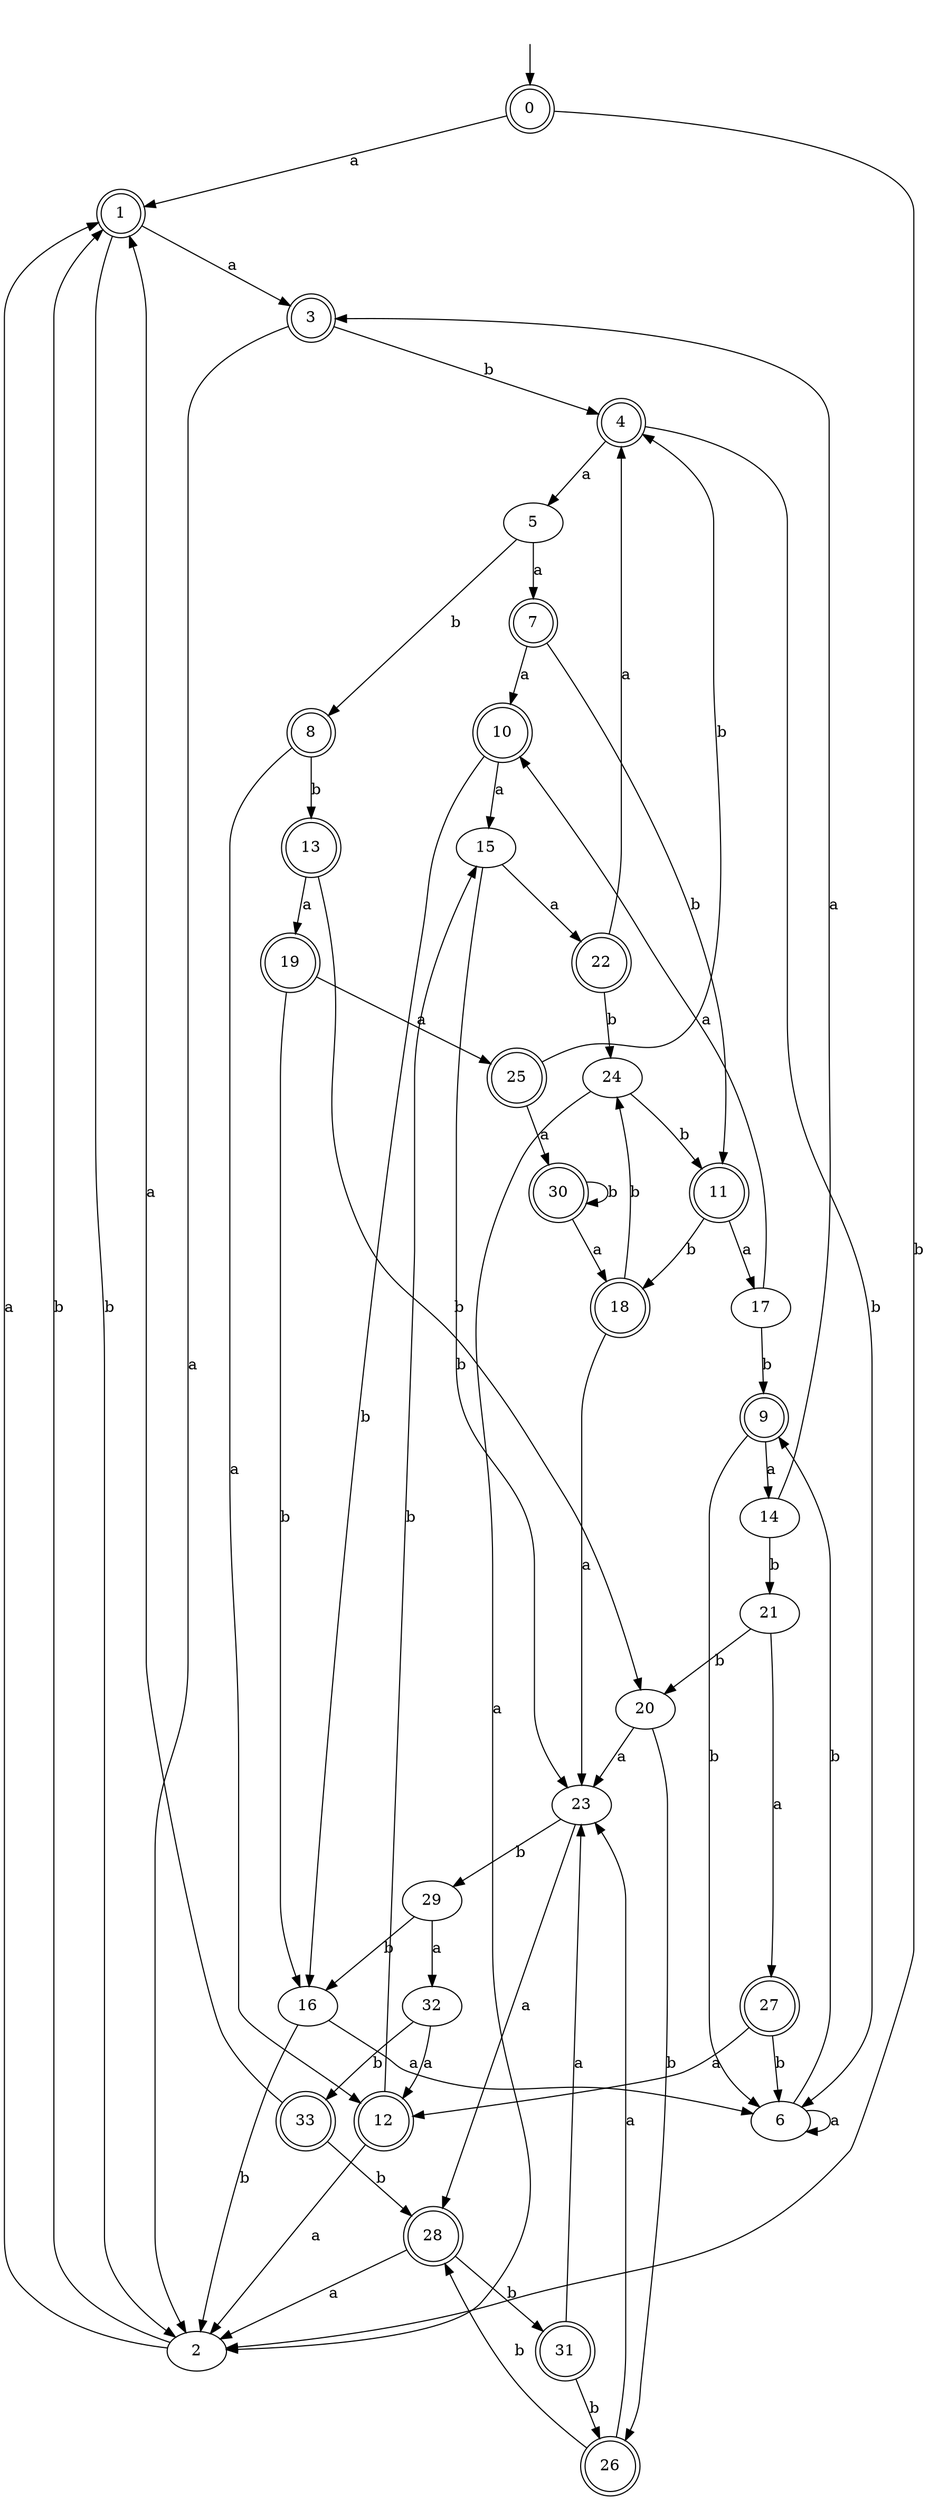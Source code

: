 digraph RandomDFA {
  __start0 [label="", shape=none];
  __start0 -> 0 [label=""];
  0 [shape=circle] [shape=doublecircle]
  0 -> 1 [label="a"]
  0 -> 2 [label="b"]
  1 [shape=doublecircle]
  1 -> 3 [label="a"]
  1 -> 2 [label="b"]
  2
  2 -> 1 [label="a"]
  2 -> 1 [label="b"]
  3 [shape=doublecircle]
  3 -> 2 [label="a"]
  3 -> 4 [label="b"]
  4 [shape=doublecircle]
  4 -> 5 [label="a"]
  4 -> 6 [label="b"]
  5
  5 -> 7 [label="a"]
  5 -> 8 [label="b"]
  6
  6 -> 6 [label="a"]
  6 -> 9 [label="b"]
  7 [shape=doublecircle]
  7 -> 10 [label="a"]
  7 -> 11 [label="b"]
  8 [shape=doublecircle]
  8 -> 12 [label="a"]
  8 -> 13 [label="b"]
  9 [shape=doublecircle]
  9 -> 14 [label="a"]
  9 -> 6 [label="b"]
  10 [shape=doublecircle]
  10 -> 15 [label="a"]
  10 -> 16 [label="b"]
  11 [shape=doublecircle]
  11 -> 17 [label="a"]
  11 -> 18 [label="b"]
  12 [shape=doublecircle]
  12 -> 2 [label="a"]
  12 -> 15 [label="b"]
  13 [shape=doublecircle]
  13 -> 19 [label="a"]
  13 -> 20 [label="b"]
  14
  14 -> 3 [label="a"]
  14 -> 21 [label="b"]
  15
  15 -> 22 [label="a"]
  15 -> 23 [label="b"]
  16
  16 -> 6 [label="a"]
  16 -> 2 [label="b"]
  17
  17 -> 10 [label="a"]
  17 -> 9 [label="b"]
  18 [shape=doublecircle]
  18 -> 23 [label="a"]
  18 -> 24 [label="b"]
  19 [shape=doublecircle]
  19 -> 25 [label="a"]
  19 -> 16 [label="b"]
  20
  20 -> 23 [label="a"]
  20 -> 26 [label="b"]
  21
  21 -> 27 [label="a"]
  21 -> 20 [label="b"]
  22 [shape=doublecircle]
  22 -> 4 [label="a"]
  22 -> 24 [label="b"]
  23
  23 -> 28 [label="a"]
  23 -> 29 [label="b"]
  24
  24 -> 2 [label="a"]
  24 -> 11 [label="b"]
  25 [shape=doublecircle]
  25 -> 30 [label="a"]
  25 -> 4 [label="b"]
  26 [shape=doublecircle]
  26 -> 23 [label="a"]
  26 -> 28 [label="b"]
  27 [shape=doublecircle]
  27 -> 12 [label="a"]
  27 -> 6 [label="b"]
  28 [shape=doublecircle]
  28 -> 2 [label="a"]
  28 -> 31 [label="b"]
  29
  29 -> 32 [label="a"]
  29 -> 16 [label="b"]
  30 [shape=doublecircle]
  30 -> 18 [label="a"]
  30 -> 30 [label="b"]
  31 [shape=doublecircle]
  31 -> 23 [label="a"]
  31 -> 26 [label="b"]
  32
  32 -> 12 [label="a"]
  32 -> 33 [label="b"]
  33 [shape=doublecircle]
  33 -> 1 [label="a"]
  33 -> 28 [label="b"]
}
